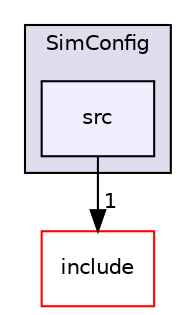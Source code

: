 digraph "/home/travis/build/AliceO2Group/AliceO2/Common/SimConfig/src" {
  bgcolor=transparent;
  compound=true
  node [ fontsize="10", fontname="Helvetica"];
  edge [ labelfontsize="10", labelfontname="Helvetica"];
  subgraph clusterdir_3a79d3ee4538628fc18e2135ea9cbf22 {
    graph [ bgcolor="#ddddee", pencolor="black", label="SimConfig" fontname="Helvetica", fontsize="10", URL="dir_3a79d3ee4538628fc18e2135ea9cbf22.html"]
  dir_c2e3567c9a1d65d9266c9dfa2d40f095 [shape=box, label="src", style="filled", fillcolor="#eeeeff", pencolor="black", URL="dir_c2e3567c9a1d65d9266c9dfa2d40f095.html"];
  }
  dir_375bd88f63e271d5d73a9bd76f7c7d20 [shape=box label="include" color="red" URL="dir_375bd88f63e271d5d73a9bd76f7c7d20.html"];
  dir_c2e3567c9a1d65d9266c9dfa2d40f095->dir_375bd88f63e271d5d73a9bd76f7c7d20 [headlabel="1", labeldistance=1.5 headhref="dir_000042_000040.html"];
}
